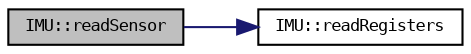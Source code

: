 digraph "IMU::readSensor"
{
  bgcolor="transparent";
  edge [fontname="DejaVuSansMono",fontsize="8",labelfontname="DejaVuSansMono",labelfontsize="8"];
  node [fontname="DejaVuSansMono",fontsize="8",shape=record];
  rankdir="LR";
  Node46 [label="IMU::readSensor",height=0.2,width=0.4,color="black", fillcolor="grey75", style="filled", fontcolor="black"];
  Node46 -> Node47 [color="midnightblue",fontsize="8",style="solid",fontname="DejaVuSansMono"];
  Node47 [label="IMU::readRegisters",height=0.2,width=0.4,color="black",URL="$classIMU.html#a87c200faa130ff4d2d3416b2d83f4f49"];
}
